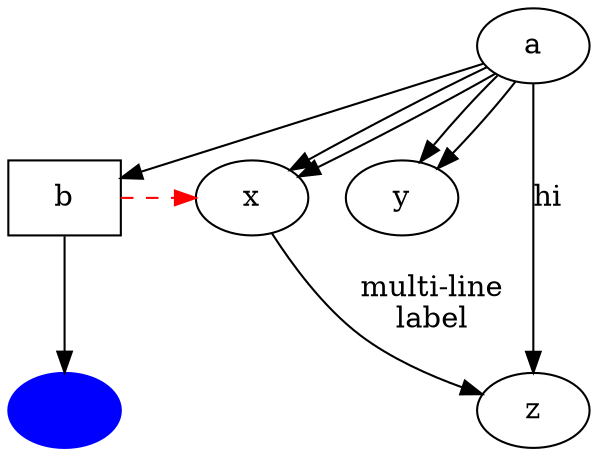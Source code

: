 digraph test3 {
       a -> b -> c;
       a -> {x y};
       b [shape=box];
       c [label="hello\nworld",color=blue,fontsize=2147483673,
            fontname="Palatino-Italic",fontcolor=red,style=filled];
       a -> {x y};
       b [shape=box];
       c [label="hello\nworld",color=blue,fontsize=2147483673,
            fontname="Palatino-Italic",fontcolor=red,style=filled];
       a -> z [label="hi", weight=100];
       x -> z [label="multi-line\nlabel"];
       edge [style=dashed,color=red];
       b -> x;
       {rank=same; b x}
}

